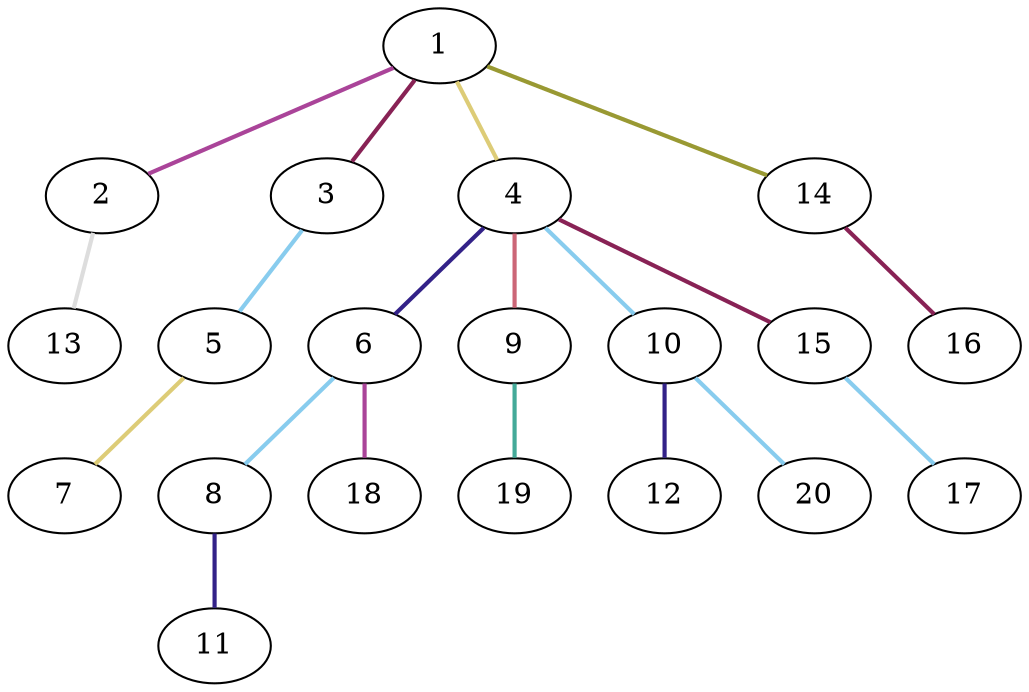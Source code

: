 graph {
	graph [rankdir=BT]
	1
	2
	2 -- 1 [color="#AA4499" style=bold]
	3
	3 -- 1 [color="#882255" style=bold]
	4
	4 -- 1 [color="#DDCC77" style=bold]
	5
	5 -- 3 [color="#88CCEE" style=bold]
	6
	6 -- 4 [color="#332288" style=bold]
	7
	7 -- 5 [color="#DDCC77" style=bold]
	8
	8 -- 6 [color="#88CCEE" style=bold]
	9
	9 -- 4 [color="#CC6677" style=bold]
	10
	10 -- 4 [color="#88CCEE" style=bold]
	11
	11 -- 8 [color="#332288" style=bold]
	12
	12 -- 10 [color="#332288" style=bold]
	13
	13 -- 2 [color="#DDDDDD" style=bold]
	14
	14 -- 1 [color="#999933" style=bold]
	15
	15 -- 4 [color="#882255" style=bold]
	16
	16 -- 14 [color="#882255" style=bold]
	17
	17 -- 15 [color="#88CCEE" style=bold]
	18
	18 -- 6 [color="#AA4499" style=bold]
	19
	19 -- 9 [color="#44AA99" style=bold]
	20
	20 -- 10 [color="#88CCEE" style=bold]
}
